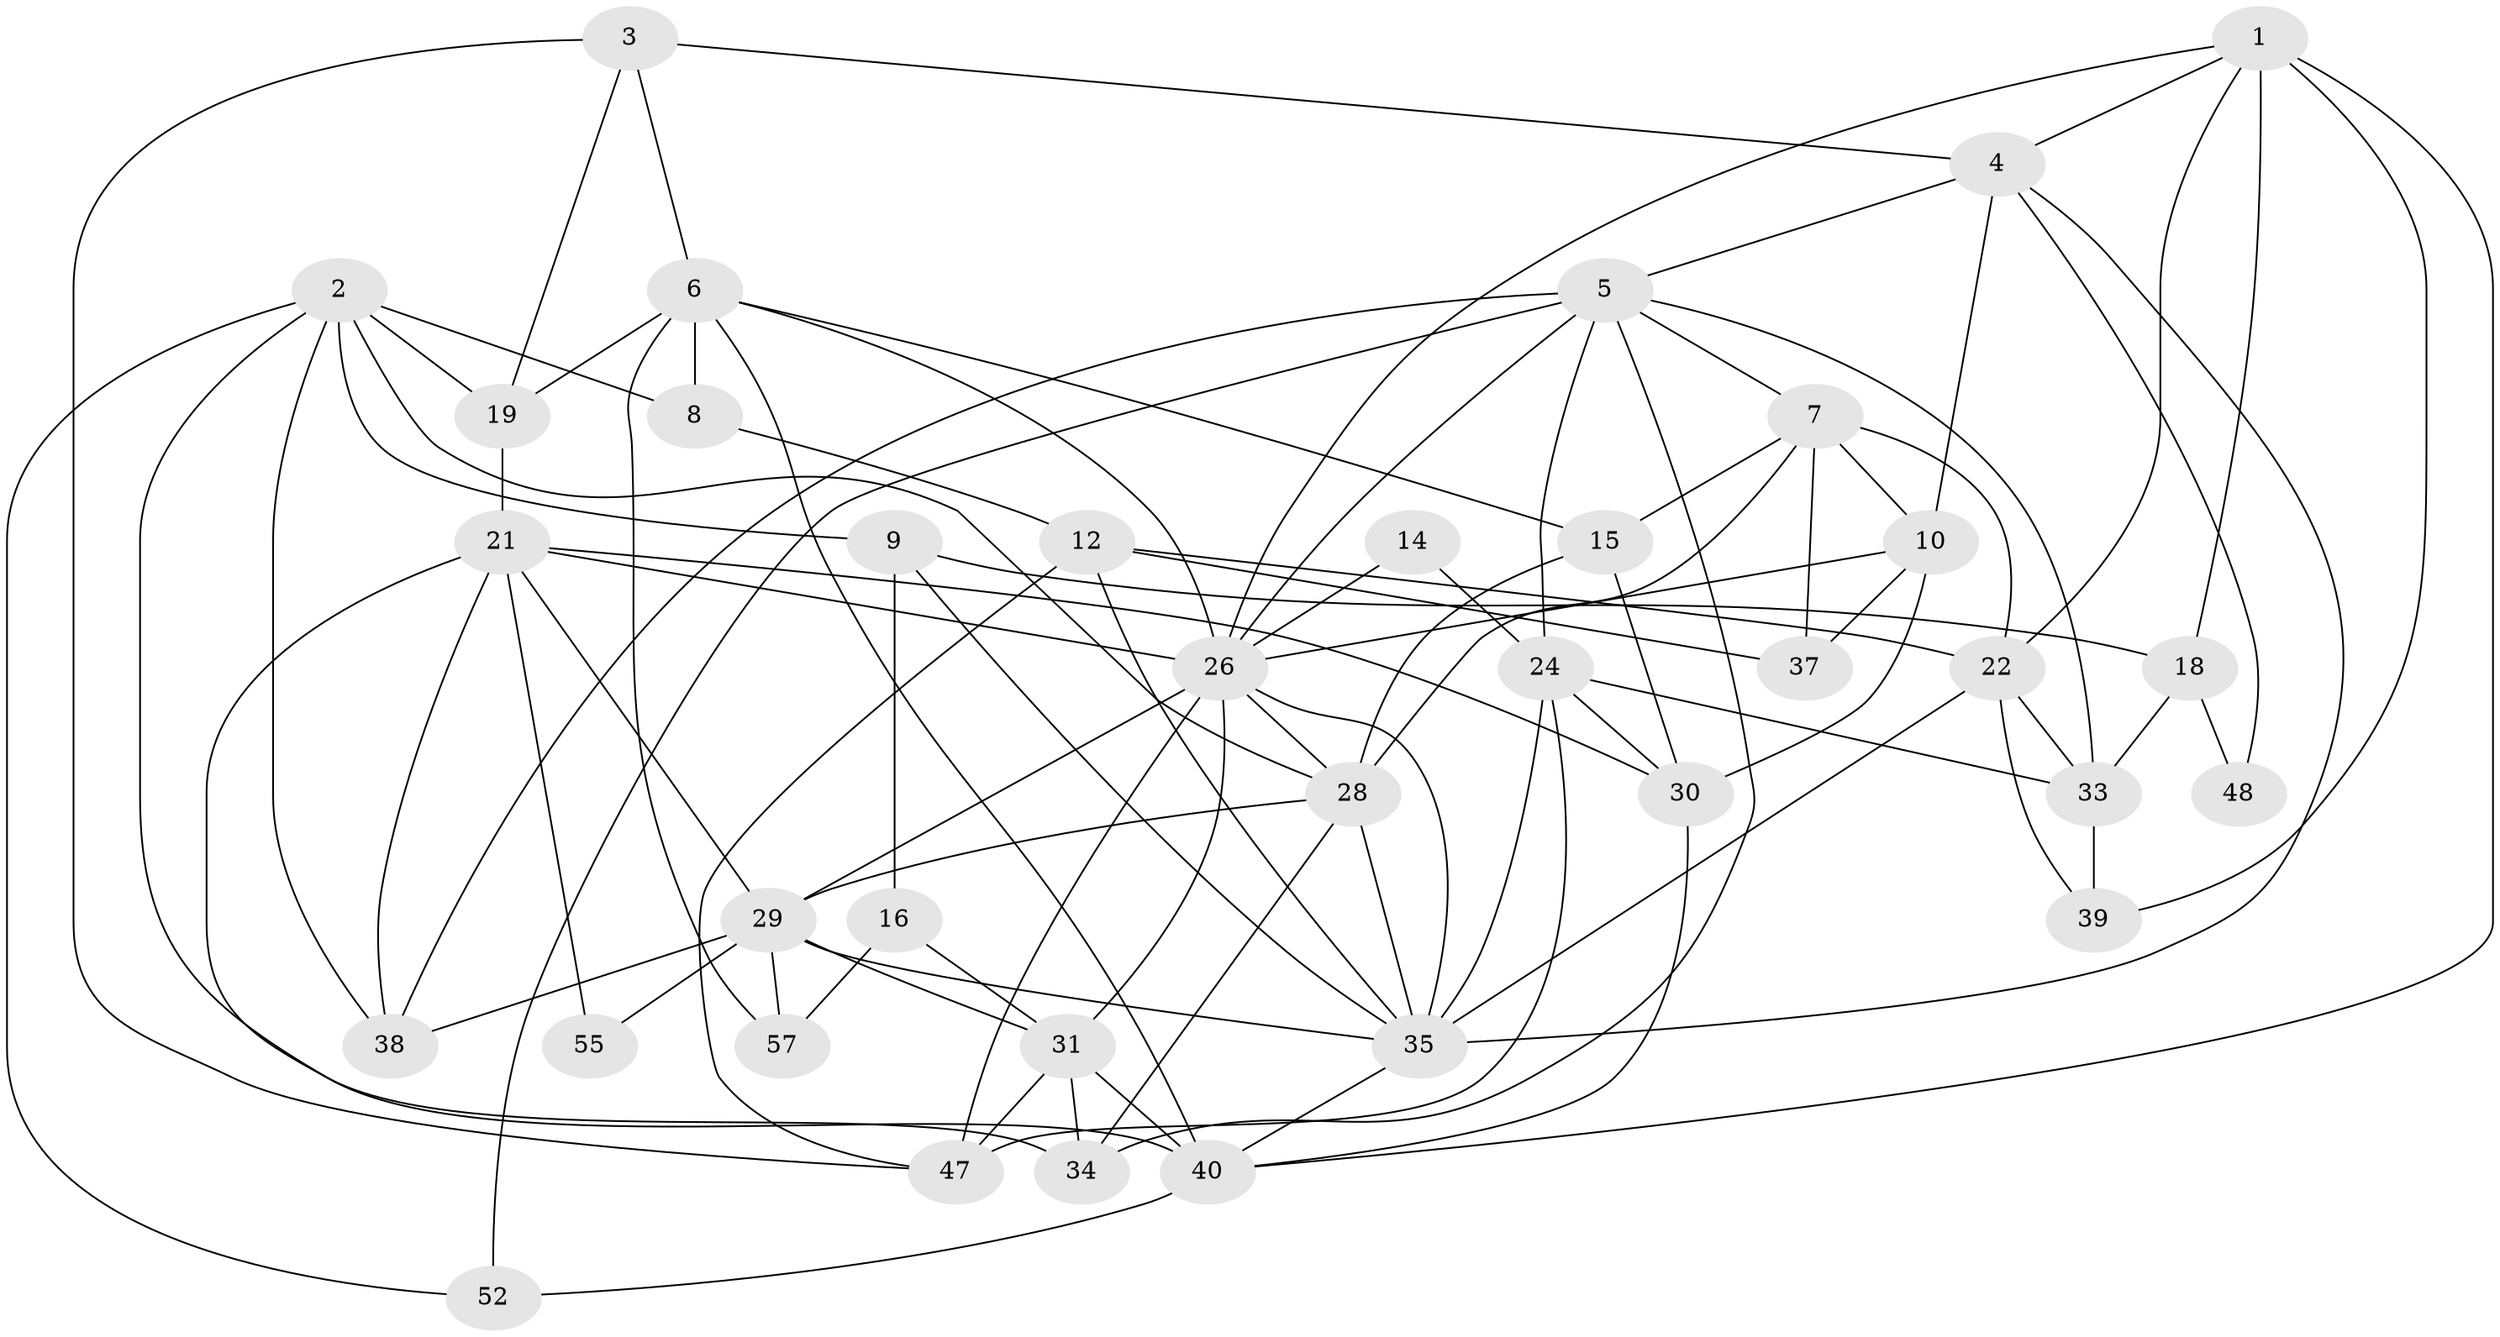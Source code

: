 // Generated by graph-tools (version 1.1) at 2025/52/02/27/25 19:52:04]
// undirected, 36 vertices, 92 edges
graph export_dot {
graph [start="1"]
  node [color=gray90,style=filled];
  1 [super="+17"];
  2 [super="+13"];
  3 [super="+25"];
  4 [super="+50"];
  5 [super="+11"];
  6 [super="+32"];
  7 [super="+20"];
  8;
  9 [super="+36"];
  10 [super="+54"];
  12 [super="+46"];
  14;
  15;
  16 [super="+23"];
  18 [super="+49"];
  19;
  21 [super="+41"];
  22 [super="+53"];
  24 [super="+45"];
  26 [super="+27"];
  28 [super="+44"];
  29 [super="+42"];
  30;
  31 [super="+51"];
  33 [super="+43"];
  34;
  35 [super="+58"];
  37;
  38;
  39;
  40 [super="+56"];
  47;
  48;
  52;
  55;
  57;
  1 -- 4;
  1 -- 40;
  1 -- 18;
  1 -- 22;
  1 -- 39;
  1 -- 26;
  2 -- 52;
  2 -- 40;
  2 -- 19;
  2 -- 38;
  2 -- 8;
  2 -- 9;
  2 -- 28;
  3 -- 19;
  3 -- 6;
  3 -- 47;
  3 -- 4;
  4 -- 35;
  4 -- 48;
  4 -- 5;
  4 -- 10;
  5 -- 34;
  5 -- 26;
  5 -- 24;
  5 -- 33;
  5 -- 52;
  5 -- 38;
  5 -- 7;
  6 -- 15;
  6 -- 8;
  6 -- 19;
  6 -- 57;
  6 -- 40;
  6 -- 26;
  7 -- 15;
  7 -- 37;
  7 -- 10;
  7 -- 28;
  7 -- 22;
  8 -- 12;
  9 -- 18 [weight=2];
  9 -- 16;
  9 -- 35;
  10 -- 30;
  10 -- 37;
  10 -- 26;
  12 -- 47;
  12 -- 37;
  12 -- 35;
  12 -- 22 [weight=2];
  14 -- 26;
  14 -- 24;
  15 -- 30;
  15 -- 28;
  16 -- 57;
  16 -- 31;
  18 -- 48;
  18 -- 33;
  19 -- 21;
  21 -- 29;
  21 -- 30;
  21 -- 38;
  21 -- 26;
  21 -- 34;
  21 -- 55;
  22 -- 35;
  22 -- 39;
  22 -- 33;
  24 -- 30;
  24 -- 47;
  24 -- 33;
  24 -- 35;
  26 -- 31;
  26 -- 47;
  26 -- 35;
  26 -- 28;
  26 -- 29;
  28 -- 29;
  28 -- 34;
  28 -- 35;
  29 -- 38;
  29 -- 55;
  29 -- 35;
  29 -- 57;
  29 -- 31;
  30 -- 40;
  31 -- 40;
  31 -- 34;
  31 -- 47;
  33 -- 39;
  35 -- 40;
  40 -- 52;
}
